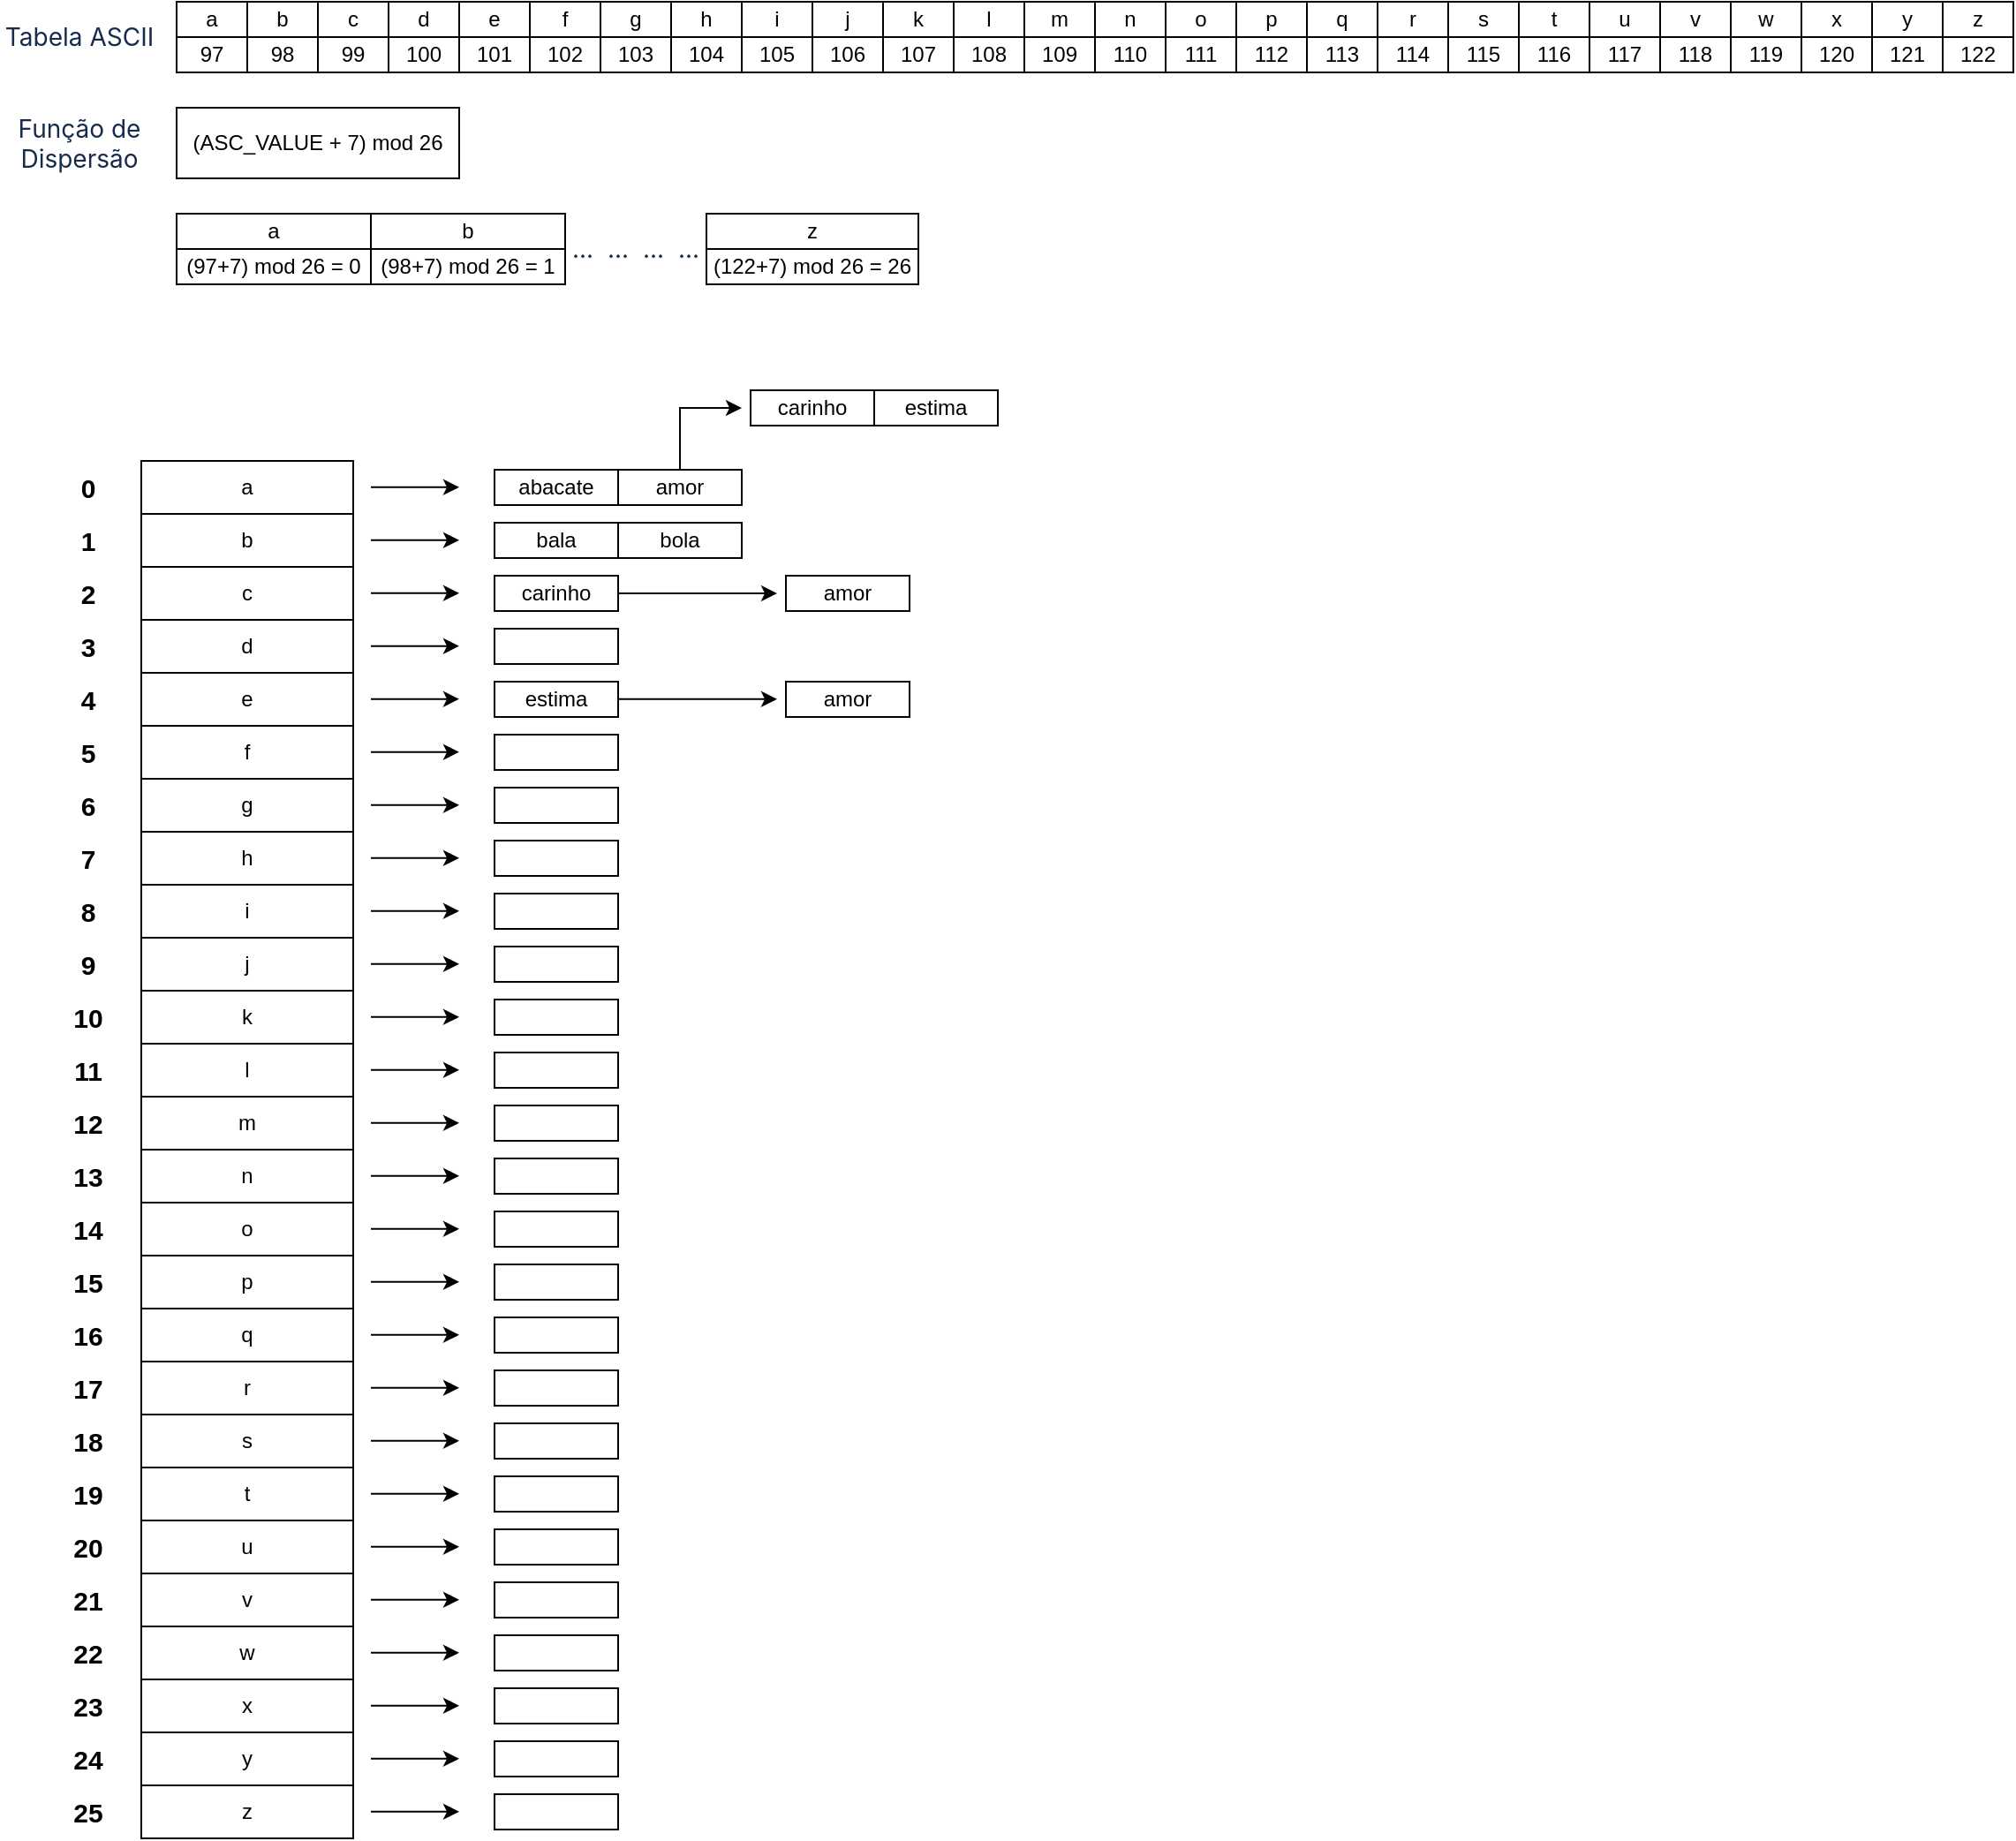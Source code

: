 <mxfile version="21.1.2" type="device">
  <diagram name="Página-1" id="m5lPAKgLY5H8WP8fl9Tt">
    <mxGraphModel dx="2158" dy="534" grid="1" gridSize="10" guides="1" tooltips="1" connect="1" arrows="1" fold="1" page="1" pageScale="1" pageWidth="1169" pageHeight="827" math="0" shadow="0">
      <root>
        <mxCell id="0" />
        <mxCell id="1" parent="0" />
        <mxCell id="gXaUUz2raYhDpuN3xTJB-1" value="a" style="rounded=0;whiteSpace=wrap;html=1;labelBackgroundColor=none;fillColor=none;" parent="1" vertex="1">
          <mxGeometry x="60" y="270" width="120" height="30" as="geometry" />
        </mxCell>
        <mxCell id="gXaUUz2raYhDpuN3xTJB-2" value="0" style="text;html=1;strokeColor=none;fillColor=none;align=center;verticalAlign=middle;whiteSpace=wrap;rounded=0;fontStyle=1;fontSize=15;" parent="1" vertex="1">
          <mxGeometry y="270" width="60" height="30" as="geometry" />
        </mxCell>
        <mxCell id="gXaUUz2raYhDpuN3xTJB-5" value="b" style="rounded=0;whiteSpace=wrap;html=1;labelBackgroundColor=none;fillColor=none;" parent="1" vertex="1">
          <mxGeometry x="60" y="300" width="120" height="30" as="geometry" />
        </mxCell>
        <mxCell id="gXaUUz2raYhDpuN3xTJB-6" value="c" style="rounded=0;whiteSpace=wrap;html=1;labelBackgroundColor=none;fillColor=none;" parent="1" vertex="1">
          <mxGeometry x="60" y="330" width="120" height="30" as="geometry" />
        </mxCell>
        <mxCell id="gXaUUz2raYhDpuN3xTJB-7" value="d" style="rounded=0;whiteSpace=wrap;html=1;labelBackgroundColor=none;fillColor=none;" parent="1" vertex="1">
          <mxGeometry x="60" y="360" width="120" height="30" as="geometry" />
        </mxCell>
        <mxCell id="gXaUUz2raYhDpuN3xTJB-8" value="e" style="rounded=0;whiteSpace=wrap;html=1;labelBackgroundColor=none;fillColor=none;" parent="1" vertex="1">
          <mxGeometry x="60" y="390" width="120" height="30" as="geometry" />
        </mxCell>
        <mxCell id="gXaUUz2raYhDpuN3xTJB-9" value="f" style="rounded=0;whiteSpace=wrap;html=1;labelBackgroundColor=none;fillColor=none;" parent="1" vertex="1">
          <mxGeometry x="60" y="420" width="120" height="30" as="geometry" />
        </mxCell>
        <mxCell id="gXaUUz2raYhDpuN3xTJB-10" value="g" style="rounded=0;whiteSpace=wrap;html=1;labelBackgroundColor=none;fillColor=none;" parent="1" vertex="1">
          <mxGeometry x="60" y="450" width="120" height="30" as="geometry" />
        </mxCell>
        <mxCell id="gXaUUz2raYhDpuN3xTJB-11" value="h" style="rounded=0;whiteSpace=wrap;html=1;labelBackgroundColor=none;fillColor=none;" parent="1" vertex="1">
          <mxGeometry x="60" y="480" width="120" height="30" as="geometry" />
        </mxCell>
        <mxCell id="gXaUUz2raYhDpuN3xTJB-12" value="i" style="rounded=0;whiteSpace=wrap;html=1;labelBackgroundColor=none;fillColor=none;" parent="1" vertex="1">
          <mxGeometry x="60" y="510" width="120" height="30" as="geometry" />
        </mxCell>
        <mxCell id="gXaUUz2raYhDpuN3xTJB-13" value="j" style="rounded=0;whiteSpace=wrap;html=1;labelBackgroundColor=none;fillColor=none;" parent="1" vertex="1">
          <mxGeometry x="60" y="540" width="120" height="30" as="geometry" />
        </mxCell>
        <mxCell id="gXaUUz2raYhDpuN3xTJB-14" value="k" style="rounded=0;whiteSpace=wrap;html=1;labelBackgroundColor=none;fillColor=none;" parent="1" vertex="1">
          <mxGeometry x="60" y="570" width="120" height="30" as="geometry" />
        </mxCell>
        <mxCell id="gXaUUz2raYhDpuN3xTJB-15" value="l" style="rounded=0;whiteSpace=wrap;html=1;labelBackgroundColor=none;fillColor=none;" parent="1" vertex="1">
          <mxGeometry x="60" y="600" width="120" height="30" as="geometry" />
        </mxCell>
        <mxCell id="gXaUUz2raYhDpuN3xTJB-16" value="1" style="text;html=1;strokeColor=none;fillColor=none;align=center;verticalAlign=middle;whiteSpace=wrap;rounded=0;fontStyle=1;fontSize=15;" parent="1" vertex="1">
          <mxGeometry y="300" width="60" height="30" as="geometry" />
        </mxCell>
        <mxCell id="gXaUUz2raYhDpuN3xTJB-17" value="2" style="text;html=1;strokeColor=none;fillColor=none;align=center;verticalAlign=middle;whiteSpace=wrap;rounded=0;fontStyle=1;fontSize=15;" parent="1" vertex="1">
          <mxGeometry y="330" width="60" height="30" as="geometry" />
        </mxCell>
        <mxCell id="gXaUUz2raYhDpuN3xTJB-18" value="3" style="text;html=1;strokeColor=none;fillColor=none;align=center;verticalAlign=middle;whiteSpace=wrap;rounded=0;fontStyle=1;fontSize=15;" parent="1" vertex="1">
          <mxGeometry y="360" width="60" height="30" as="geometry" />
        </mxCell>
        <mxCell id="gXaUUz2raYhDpuN3xTJB-20" value="4" style="text;html=1;strokeColor=none;fillColor=none;align=center;verticalAlign=middle;whiteSpace=wrap;rounded=0;fontStyle=1;fontSize=15;" parent="1" vertex="1">
          <mxGeometry y="390" width="60" height="30" as="geometry" />
        </mxCell>
        <mxCell id="gXaUUz2raYhDpuN3xTJB-21" value="5" style="text;html=1;strokeColor=none;fillColor=none;align=center;verticalAlign=middle;whiteSpace=wrap;rounded=0;fontStyle=1;fontSize=15;" parent="1" vertex="1">
          <mxGeometry y="420" width="60" height="30" as="geometry" />
        </mxCell>
        <mxCell id="gXaUUz2raYhDpuN3xTJB-22" value="6" style="text;html=1;strokeColor=none;fillColor=none;align=center;verticalAlign=middle;whiteSpace=wrap;rounded=0;fontStyle=1;fontSize=15;" parent="1" vertex="1">
          <mxGeometry y="450" width="60" height="30" as="geometry" />
        </mxCell>
        <mxCell id="gXaUUz2raYhDpuN3xTJB-23" value="7" style="text;html=1;strokeColor=none;fillColor=none;align=center;verticalAlign=middle;whiteSpace=wrap;rounded=0;fontStyle=1;fontSize=15;" parent="1" vertex="1">
          <mxGeometry y="480" width="60" height="30" as="geometry" />
        </mxCell>
        <mxCell id="gXaUUz2raYhDpuN3xTJB-24" value="8" style="text;html=1;strokeColor=none;fillColor=none;align=center;verticalAlign=middle;whiteSpace=wrap;rounded=0;fontStyle=1;fontSize=15;" parent="1" vertex="1">
          <mxGeometry y="510" width="60" height="30" as="geometry" />
        </mxCell>
        <mxCell id="gXaUUz2raYhDpuN3xTJB-25" value="9" style="text;html=1;strokeColor=none;fillColor=none;align=center;verticalAlign=middle;whiteSpace=wrap;rounded=0;fontStyle=1;fontSize=15;" parent="1" vertex="1">
          <mxGeometry y="540" width="60" height="30" as="geometry" />
        </mxCell>
        <mxCell id="gXaUUz2raYhDpuN3xTJB-26" value="10" style="text;html=1;strokeColor=none;fillColor=none;align=center;verticalAlign=middle;whiteSpace=wrap;rounded=0;fontStyle=1;fontSize=15;" parent="1" vertex="1">
          <mxGeometry y="570" width="60" height="30" as="geometry" />
        </mxCell>
        <mxCell id="gXaUUz2raYhDpuN3xTJB-27" value="11" style="text;html=1;strokeColor=none;fillColor=none;align=center;verticalAlign=middle;whiteSpace=wrap;rounded=0;fontStyle=1;fontSize=15;" parent="1" vertex="1">
          <mxGeometry y="600" width="60" height="30" as="geometry" />
        </mxCell>
        <mxCell id="gXaUUz2raYhDpuN3xTJB-28" value="m" style="rounded=0;whiteSpace=wrap;html=1;labelBackgroundColor=none;fillColor=none;" parent="1" vertex="1">
          <mxGeometry x="60" y="630" width="120" height="30" as="geometry" />
        </mxCell>
        <mxCell id="gXaUUz2raYhDpuN3xTJB-29" value="n" style="rounded=0;whiteSpace=wrap;html=1;labelBackgroundColor=none;fillColor=none;" parent="1" vertex="1">
          <mxGeometry x="60" y="660" width="120" height="30" as="geometry" />
        </mxCell>
        <mxCell id="gXaUUz2raYhDpuN3xTJB-30" value="o" style="rounded=0;whiteSpace=wrap;html=1;labelBackgroundColor=none;fillColor=none;" parent="1" vertex="1">
          <mxGeometry x="60" y="690" width="120" height="30" as="geometry" />
        </mxCell>
        <mxCell id="gXaUUz2raYhDpuN3xTJB-31" value="p" style="rounded=0;whiteSpace=wrap;html=1;labelBackgroundColor=none;fillColor=none;" parent="1" vertex="1">
          <mxGeometry x="60" y="720" width="120" height="30" as="geometry" />
        </mxCell>
        <mxCell id="gXaUUz2raYhDpuN3xTJB-32" value="q" style="rounded=0;whiteSpace=wrap;html=1;labelBackgroundColor=none;fillColor=none;" parent="1" vertex="1">
          <mxGeometry x="60" y="750" width="120" height="30" as="geometry" />
        </mxCell>
        <mxCell id="gXaUUz2raYhDpuN3xTJB-33" value="r" style="rounded=0;whiteSpace=wrap;html=1;labelBackgroundColor=none;fillColor=none;" parent="1" vertex="1">
          <mxGeometry x="60" y="780" width="120" height="30" as="geometry" />
        </mxCell>
        <mxCell id="gXaUUz2raYhDpuN3xTJB-34" value="s" style="rounded=0;whiteSpace=wrap;html=1;labelBackgroundColor=none;fillColor=none;" parent="1" vertex="1">
          <mxGeometry x="60" y="810" width="120" height="30" as="geometry" />
        </mxCell>
        <mxCell id="gXaUUz2raYhDpuN3xTJB-35" value="t" style="rounded=0;whiteSpace=wrap;html=1;labelBackgroundColor=none;fillColor=none;" parent="1" vertex="1">
          <mxGeometry x="60" y="840" width="120" height="30" as="geometry" />
        </mxCell>
        <mxCell id="gXaUUz2raYhDpuN3xTJB-36" value="u" style="rounded=0;whiteSpace=wrap;html=1;labelBackgroundColor=none;fillColor=none;" parent="1" vertex="1">
          <mxGeometry x="60" y="870" width="120" height="30" as="geometry" />
        </mxCell>
        <mxCell id="gXaUUz2raYhDpuN3xTJB-37" value="v" style="rounded=0;whiteSpace=wrap;html=1;labelBackgroundColor=none;fillColor=none;" parent="1" vertex="1">
          <mxGeometry x="60" y="900" width="120" height="30" as="geometry" />
        </mxCell>
        <mxCell id="gXaUUz2raYhDpuN3xTJB-38" value="w" style="rounded=0;whiteSpace=wrap;html=1;labelBackgroundColor=none;fillColor=none;" parent="1" vertex="1">
          <mxGeometry x="60" y="930" width="120" height="30" as="geometry" />
        </mxCell>
        <mxCell id="gXaUUz2raYhDpuN3xTJB-39" value="x" style="rounded=0;whiteSpace=wrap;html=1;labelBackgroundColor=none;fillColor=none;" parent="1" vertex="1">
          <mxGeometry x="60" y="960" width="120" height="30" as="geometry" />
        </mxCell>
        <mxCell id="gXaUUz2raYhDpuN3xTJB-40" value="12" style="text;html=1;strokeColor=none;fillColor=none;align=center;verticalAlign=middle;whiteSpace=wrap;rounded=0;fontStyle=1;fontSize=15;" parent="1" vertex="1">
          <mxGeometry y="630" width="60" height="30" as="geometry" />
        </mxCell>
        <mxCell id="gXaUUz2raYhDpuN3xTJB-41" value="13" style="text;html=1;strokeColor=none;fillColor=none;align=center;verticalAlign=middle;whiteSpace=wrap;rounded=0;fontStyle=1;fontSize=15;" parent="1" vertex="1">
          <mxGeometry y="660" width="60" height="30" as="geometry" />
        </mxCell>
        <mxCell id="gXaUUz2raYhDpuN3xTJB-42" value="14" style="text;html=1;strokeColor=none;fillColor=none;align=center;verticalAlign=middle;whiteSpace=wrap;rounded=0;fontStyle=1;fontSize=15;" parent="1" vertex="1">
          <mxGeometry y="690" width="60" height="30" as="geometry" />
        </mxCell>
        <mxCell id="gXaUUz2raYhDpuN3xTJB-43" value="15" style="text;html=1;strokeColor=none;fillColor=none;align=center;verticalAlign=middle;whiteSpace=wrap;rounded=0;fontStyle=1;fontSize=15;" parent="1" vertex="1">
          <mxGeometry y="720" width="60" height="30" as="geometry" />
        </mxCell>
        <mxCell id="gXaUUz2raYhDpuN3xTJB-44" value="16" style="text;html=1;strokeColor=none;fillColor=none;align=center;verticalAlign=middle;whiteSpace=wrap;rounded=0;fontStyle=1;fontSize=15;" parent="1" vertex="1">
          <mxGeometry y="750" width="60" height="30" as="geometry" />
        </mxCell>
        <mxCell id="gXaUUz2raYhDpuN3xTJB-45" value="17" style="text;html=1;strokeColor=none;fillColor=none;align=center;verticalAlign=middle;whiteSpace=wrap;rounded=0;fontStyle=1;fontSize=15;" parent="1" vertex="1">
          <mxGeometry y="780" width="60" height="30" as="geometry" />
        </mxCell>
        <mxCell id="gXaUUz2raYhDpuN3xTJB-46" value="18" style="text;html=1;strokeColor=none;fillColor=none;align=center;verticalAlign=middle;whiteSpace=wrap;rounded=0;fontStyle=1;fontSize=15;" parent="1" vertex="1">
          <mxGeometry y="810" width="60" height="30" as="geometry" />
        </mxCell>
        <mxCell id="gXaUUz2raYhDpuN3xTJB-47" value="19" style="text;html=1;strokeColor=none;fillColor=none;align=center;verticalAlign=middle;whiteSpace=wrap;rounded=0;fontStyle=1;fontSize=15;" parent="1" vertex="1">
          <mxGeometry y="840" width="60" height="30" as="geometry" />
        </mxCell>
        <mxCell id="gXaUUz2raYhDpuN3xTJB-48" value="20" style="text;html=1;strokeColor=none;fillColor=none;align=center;verticalAlign=middle;whiteSpace=wrap;rounded=0;fontStyle=1;fontSize=15;" parent="1" vertex="1">
          <mxGeometry y="870" width="60" height="30" as="geometry" />
        </mxCell>
        <mxCell id="gXaUUz2raYhDpuN3xTJB-49" value="21" style="text;html=1;strokeColor=none;fillColor=none;align=center;verticalAlign=middle;whiteSpace=wrap;rounded=0;fontStyle=1;fontSize=15;" parent="1" vertex="1">
          <mxGeometry y="900" width="60" height="30" as="geometry" />
        </mxCell>
        <mxCell id="gXaUUz2raYhDpuN3xTJB-50" value="22" style="text;html=1;strokeColor=none;fillColor=none;align=center;verticalAlign=middle;whiteSpace=wrap;rounded=0;fontStyle=1;fontSize=15;" parent="1" vertex="1">
          <mxGeometry y="930" width="60" height="30" as="geometry" />
        </mxCell>
        <mxCell id="gXaUUz2raYhDpuN3xTJB-51" value="23" style="text;html=1;strokeColor=none;fillColor=none;align=center;verticalAlign=middle;whiteSpace=wrap;rounded=0;fontStyle=1;fontSize=15;" parent="1" vertex="1">
          <mxGeometry y="960" width="60" height="30" as="geometry" />
        </mxCell>
        <mxCell id="gXaUUz2raYhDpuN3xTJB-52" value="y" style="rounded=0;whiteSpace=wrap;html=1;labelBackgroundColor=none;fillColor=none;" parent="1" vertex="1">
          <mxGeometry x="60" y="990" width="120" height="30" as="geometry" />
        </mxCell>
        <mxCell id="gXaUUz2raYhDpuN3xTJB-53" value="z" style="rounded=0;whiteSpace=wrap;html=1;labelBackgroundColor=none;fillColor=none;" parent="1" vertex="1">
          <mxGeometry x="60" y="1020" width="120" height="30" as="geometry" />
        </mxCell>
        <mxCell id="gXaUUz2raYhDpuN3xTJB-55" value="24" style="text;html=1;strokeColor=none;fillColor=none;align=center;verticalAlign=middle;whiteSpace=wrap;rounded=0;fontStyle=1;fontSize=15;" parent="1" vertex="1">
          <mxGeometry y="990" width="60" height="30" as="geometry" />
        </mxCell>
        <mxCell id="gXaUUz2raYhDpuN3xTJB-56" value="25" style="text;html=1;strokeColor=none;fillColor=none;align=center;verticalAlign=middle;whiteSpace=wrap;rounded=0;fontStyle=1;fontSize=15;" parent="1" vertex="1">
          <mxGeometry y="1020" width="60" height="30" as="geometry" />
        </mxCell>
        <mxCell id="gXaUUz2raYhDpuN3xTJB-59" value="a" style="rounded=0;whiteSpace=wrap;html=1;" parent="1" vertex="1">
          <mxGeometry x="80" y="10" width="40" height="20" as="geometry" />
        </mxCell>
        <mxCell id="gXaUUz2raYhDpuN3xTJB-60" value="97" style="rounded=0;whiteSpace=wrap;html=1;" parent="1" vertex="1">
          <mxGeometry x="80" y="30" width="40" height="20" as="geometry" />
        </mxCell>
        <mxCell id="gXaUUz2raYhDpuN3xTJB-63" value="b" style="rounded=0;whiteSpace=wrap;html=1;" parent="1" vertex="1">
          <mxGeometry x="120" y="10" width="40" height="20" as="geometry" />
        </mxCell>
        <mxCell id="gXaUUz2raYhDpuN3xTJB-64" value="98" style="rounded=0;whiteSpace=wrap;html=1;" parent="1" vertex="1">
          <mxGeometry x="120" y="30" width="40" height="20" as="geometry" />
        </mxCell>
        <mxCell id="gXaUUz2raYhDpuN3xTJB-65" value="c" style="rounded=0;whiteSpace=wrap;html=1;" parent="1" vertex="1">
          <mxGeometry x="160" y="10" width="40" height="20" as="geometry" />
        </mxCell>
        <mxCell id="gXaUUz2raYhDpuN3xTJB-66" value="99" style="rounded=0;whiteSpace=wrap;html=1;" parent="1" vertex="1">
          <mxGeometry x="160" y="30" width="40" height="20" as="geometry" />
        </mxCell>
        <mxCell id="gXaUUz2raYhDpuN3xTJB-67" value="d" style="rounded=0;whiteSpace=wrap;html=1;" parent="1" vertex="1">
          <mxGeometry x="200" y="10" width="40" height="20" as="geometry" />
        </mxCell>
        <mxCell id="gXaUUz2raYhDpuN3xTJB-68" value="100" style="rounded=0;whiteSpace=wrap;html=1;" parent="1" vertex="1">
          <mxGeometry x="200" y="30" width="40" height="20" as="geometry" />
        </mxCell>
        <mxCell id="gXaUUz2raYhDpuN3xTJB-69" value="e" style="rounded=0;whiteSpace=wrap;html=1;" parent="1" vertex="1">
          <mxGeometry x="240" y="10" width="40" height="20" as="geometry" />
        </mxCell>
        <mxCell id="gXaUUz2raYhDpuN3xTJB-70" value="101" style="rounded=0;whiteSpace=wrap;html=1;" parent="1" vertex="1">
          <mxGeometry x="240" y="30" width="40" height="20" as="geometry" />
        </mxCell>
        <mxCell id="gXaUUz2raYhDpuN3xTJB-71" value="f" style="rounded=0;whiteSpace=wrap;html=1;" parent="1" vertex="1">
          <mxGeometry x="280" y="10" width="40" height="20" as="geometry" />
        </mxCell>
        <mxCell id="gXaUUz2raYhDpuN3xTJB-72" value="102" style="rounded=0;whiteSpace=wrap;html=1;" parent="1" vertex="1">
          <mxGeometry x="280" y="30" width="40" height="20" as="geometry" />
        </mxCell>
        <mxCell id="gXaUUz2raYhDpuN3xTJB-73" value="g" style="rounded=0;whiteSpace=wrap;html=1;" parent="1" vertex="1">
          <mxGeometry x="320" y="10" width="40" height="20" as="geometry" />
        </mxCell>
        <mxCell id="gXaUUz2raYhDpuN3xTJB-74" value="103" style="rounded=0;whiteSpace=wrap;html=1;" parent="1" vertex="1">
          <mxGeometry x="320" y="30" width="40" height="20" as="geometry" />
        </mxCell>
        <mxCell id="gXaUUz2raYhDpuN3xTJB-75" value="h" style="rounded=0;whiteSpace=wrap;html=1;" parent="1" vertex="1">
          <mxGeometry x="360" y="10" width="40" height="20" as="geometry" />
        </mxCell>
        <mxCell id="gXaUUz2raYhDpuN3xTJB-76" value="104" style="rounded=0;whiteSpace=wrap;html=1;" parent="1" vertex="1">
          <mxGeometry x="360" y="30" width="40" height="20" as="geometry" />
        </mxCell>
        <mxCell id="gXaUUz2raYhDpuN3xTJB-77" value="i" style="rounded=0;whiteSpace=wrap;html=1;" parent="1" vertex="1">
          <mxGeometry x="400" y="10" width="40" height="20" as="geometry" />
        </mxCell>
        <mxCell id="gXaUUz2raYhDpuN3xTJB-78" value="105" style="rounded=0;whiteSpace=wrap;html=1;" parent="1" vertex="1">
          <mxGeometry x="400" y="30" width="40" height="20" as="geometry" />
        </mxCell>
        <mxCell id="gXaUUz2raYhDpuN3xTJB-79" value="j" style="rounded=0;whiteSpace=wrap;html=1;" parent="1" vertex="1">
          <mxGeometry x="440" y="10" width="40" height="20" as="geometry" />
        </mxCell>
        <mxCell id="gXaUUz2raYhDpuN3xTJB-80" value="106" style="rounded=0;whiteSpace=wrap;html=1;" parent="1" vertex="1">
          <mxGeometry x="440" y="30" width="40" height="20" as="geometry" />
        </mxCell>
        <mxCell id="gXaUUz2raYhDpuN3xTJB-81" value="k" style="rounded=0;whiteSpace=wrap;html=1;" parent="1" vertex="1">
          <mxGeometry x="480" y="10" width="40" height="20" as="geometry" />
        </mxCell>
        <mxCell id="gXaUUz2raYhDpuN3xTJB-82" value="107" style="rounded=0;whiteSpace=wrap;html=1;" parent="1" vertex="1">
          <mxGeometry x="480" y="30" width="40" height="20" as="geometry" />
        </mxCell>
        <mxCell id="gXaUUz2raYhDpuN3xTJB-83" value="l" style="rounded=0;whiteSpace=wrap;html=1;" parent="1" vertex="1">
          <mxGeometry x="520" y="10" width="40" height="20" as="geometry" />
        </mxCell>
        <mxCell id="gXaUUz2raYhDpuN3xTJB-84" value="108" style="rounded=0;whiteSpace=wrap;html=1;" parent="1" vertex="1">
          <mxGeometry x="520" y="30" width="40" height="20" as="geometry" />
        </mxCell>
        <mxCell id="gXaUUz2raYhDpuN3xTJB-85" value="m" style="rounded=0;whiteSpace=wrap;html=1;" parent="1" vertex="1">
          <mxGeometry x="560" y="10" width="40" height="20" as="geometry" />
        </mxCell>
        <mxCell id="gXaUUz2raYhDpuN3xTJB-86" value="109" style="rounded=0;whiteSpace=wrap;html=1;" parent="1" vertex="1">
          <mxGeometry x="560" y="30" width="40" height="20" as="geometry" />
        </mxCell>
        <mxCell id="gXaUUz2raYhDpuN3xTJB-87" value="n" style="rounded=0;whiteSpace=wrap;html=1;" parent="1" vertex="1">
          <mxGeometry x="600" y="10" width="40" height="20" as="geometry" />
        </mxCell>
        <mxCell id="gXaUUz2raYhDpuN3xTJB-88" value="110" style="rounded=0;whiteSpace=wrap;html=1;" parent="1" vertex="1">
          <mxGeometry x="600" y="30" width="40" height="20" as="geometry" />
        </mxCell>
        <mxCell id="gXaUUz2raYhDpuN3xTJB-89" value="o" style="rounded=0;whiteSpace=wrap;html=1;" parent="1" vertex="1">
          <mxGeometry x="640" y="10" width="40" height="20" as="geometry" />
        </mxCell>
        <mxCell id="gXaUUz2raYhDpuN3xTJB-90" value="111" style="rounded=0;whiteSpace=wrap;html=1;" parent="1" vertex="1">
          <mxGeometry x="640" y="30" width="40" height="20" as="geometry" />
        </mxCell>
        <mxCell id="gXaUUz2raYhDpuN3xTJB-91" value="p" style="rounded=0;whiteSpace=wrap;html=1;" parent="1" vertex="1">
          <mxGeometry x="680" y="10" width="40" height="20" as="geometry" />
        </mxCell>
        <mxCell id="gXaUUz2raYhDpuN3xTJB-92" value="112" style="rounded=0;whiteSpace=wrap;html=1;" parent="1" vertex="1">
          <mxGeometry x="680" y="30" width="40" height="20" as="geometry" />
        </mxCell>
        <mxCell id="gXaUUz2raYhDpuN3xTJB-93" value="q" style="rounded=0;whiteSpace=wrap;html=1;" parent="1" vertex="1">
          <mxGeometry x="720" y="10" width="40" height="20" as="geometry" />
        </mxCell>
        <mxCell id="gXaUUz2raYhDpuN3xTJB-94" value="113" style="rounded=0;whiteSpace=wrap;html=1;" parent="1" vertex="1">
          <mxGeometry x="720" y="30" width="40" height="20" as="geometry" />
        </mxCell>
        <mxCell id="gXaUUz2raYhDpuN3xTJB-95" value="r" style="rounded=0;whiteSpace=wrap;html=1;" parent="1" vertex="1">
          <mxGeometry x="760" y="10" width="40" height="20" as="geometry" />
        </mxCell>
        <mxCell id="gXaUUz2raYhDpuN3xTJB-96" value="114" style="rounded=0;whiteSpace=wrap;html=1;" parent="1" vertex="1">
          <mxGeometry x="760" y="30" width="40" height="20" as="geometry" />
        </mxCell>
        <mxCell id="gXaUUz2raYhDpuN3xTJB-97" value="s" style="rounded=0;whiteSpace=wrap;html=1;" parent="1" vertex="1">
          <mxGeometry x="800" y="10" width="40" height="20" as="geometry" />
        </mxCell>
        <mxCell id="gXaUUz2raYhDpuN3xTJB-98" value="115" style="rounded=0;whiteSpace=wrap;html=1;" parent="1" vertex="1">
          <mxGeometry x="800" y="30" width="40" height="20" as="geometry" />
        </mxCell>
        <mxCell id="gXaUUz2raYhDpuN3xTJB-99" value="t" style="rounded=0;whiteSpace=wrap;html=1;" parent="1" vertex="1">
          <mxGeometry x="840" y="10" width="40" height="20" as="geometry" />
        </mxCell>
        <mxCell id="gXaUUz2raYhDpuN3xTJB-100" value="116" style="rounded=0;whiteSpace=wrap;html=1;" parent="1" vertex="1">
          <mxGeometry x="840" y="30" width="40" height="20" as="geometry" />
        </mxCell>
        <mxCell id="gXaUUz2raYhDpuN3xTJB-101" value="u" style="rounded=0;whiteSpace=wrap;html=1;" parent="1" vertex="1">
          <mxGeometry x="880" y="10" width="40" height="20" as="geometry" />
        </mxCell>
        <mxCell id="gXaUUz2raYhDpuN3xTJB-102" value="117" style="rounded=0;whiteSpace=wrap;html=1;" parent="1" vertex="1">
          <mxGeometry x="880" y="30" width="40" height="20" as="geometry" />
        </mxCell>
        <mxCell id="gXaUUz2raYhDpuN3xTJB-103" value="v" style="rounded=0;whiteSpace=wrap;html=1;" parent="1" vertex="1">
          <mxGeometry x="920" y="10" width="40" height="20" as="geometry" />
        </mxCell>
        <mxCell id="gXaUUz2raYhDpuN3xTJB-104" value="118" style="rounded=0;whiteSpace=wrap;html=1;" parent="1" vertex="1">
          <mxGeometry x="920" y="30" width="40" height="20" as="geometry" />
        </mxCell>
        <mxCell id="gXaUUz2raYhDpuN3xTJB-105" value="w" style="rounded=0;whiteSpace=wrap;html=1;" parent="1" vertex="1">
          <mxGeometry x="960" y="10" width="40" height="20" as="geometry" />
        </mxCell>
        <mxCell id="gXaUUz2raYhDpuN3xTJB-106" value="119" style="rounded=0;whiteSpace=wrap;html=1;" parent="1" vertex="1">
          <mxGeometry x="960" y="30" width="40" height="20" as="geometry" />
        </mxCell>
        <mxCell id="gXaUUz2raYhDpuN3xTJB-107" value="x" style="rounded=0;whiteSpace=wrap;html=1;" parent="1" vertex="1">
          <mxGeometry x="1000" y="10" width="40" height="20" as="geometry" />
        </mxCell>
        <mxCell id="gXaUUz2raYhDpuN3xTJB-108" value="120" style="rounded=0;whiteSpace=wrap;html=1;" parent="1" vertex="1">
          <mxGeometry x="1000" y="30" width="40" height="20" as="geometry" />
        </mxCell>
        <mxCell id="gXaUUz2raYhDpuN3xTJB-109" value="y" style="rounded=0;whiteSpace=wrap;html=1;" parent="1" vertex="1">
          <mxGeometry x="1040" y="10" width="40" height="20" as="geometry" />
        </mxCell>
        <mxCell id="gXaUUz2raYhDpuN3xTJB-110" value="121" style="rounded=0;whiteSpace=wrap;html=1;" parent="1" vertex="1">
          <mxGeometry x="1040" y="30" width="40" height="20" as="geometry" />
        </mxCell>
        <mxCell id="gXaUUz2raYhDpuN3xTJB-111" value="z" style="rounded=0;whiteSpace=wrap;html=1;" parent="1" vertex="1">
          <mxGeometry x="1080" y="10" width="40" height="20" as="geometry" />
        </mxCell>
        <mxCell id="gXaUUz2raYhDpuN3xTJB-112" value="122" style="rounded=0;whiteSpace=wrap;html=1;" parent="1" vertex="1">
          <mxGeometry x="1080" y="30" width="40" height="20" as="geometry" />
        </mxCell>
        <mxCell id="gXaUUz2raYhDpuN3xTJB-114" value="(ASC_VALUE + 7) mod 26" style="rounded=0;whiteSpace=wrap;html=1;" parent="1" vertex="1">
          <mxGeometry x="80" y="70" width="160" height="40" as="geometry" />
        </mxCell>
        <mxCell id="gXaUUz2raYhDpuN3xTJB-118" value="&lt;span style=&quot;color: rgb(23, 43, 77); font-family: -apple-system, BlinkMacSystemFont, &amp;quot;Segoe UI&amp;quot;, Roboto, &amp;quot;Noto Sans&amp;quot;, Ubuntu, &amp;quot;Droid Sans&amp;quot;, &amp;quot;Helvetica Neue&amp;quot;, sans-serif; font-size: 14px; font-style: normal; font-variant-ligatures: normal; font-variant-caps: normal; font-weight: 400; letter-spacing: normal; orphans: 2; text-indent: 0px; text-transform: none; widows: 2; word-spacing: 0px; -webkit-text-stroke-width: 0px; background-color: rgb(255, 255, 255); text-decoration-thickness: initial; text-decoration-style: initial; text-decoration-color: initial; float: none; display: inline !important;&quot;&gt;Tabela ASCII&lt;/span&gt;" style="text;whiteSpace=wrap;html=1;align=center;verticalAlign=middle;" parent="1" vertex="1">
          <mxGeometry x="-20" y="10" width="90" height="40" as="geometry" />
        </mxCell>
        <mxCell id="gXaUUz2raYhDpuN3xTJB-119" value="&lt;span style=&quot;color: rgb(23, 43, 77); font-family: -apple-system, BlinkMacSystemFont, &amp;quot;Segoe UI&amp;quot;, Roboto, &amp;quot;Noto Sans&amp;quot;, Ubuntu, &amp;quot;Droid Sans&amp;quot;, &amp;quot;Helvetica Neue&amp;quot;, sans-serif; font-size: 14px; font-style: normal; font-variant-ligatures: normal; font-variant-caps: normal; font-weight: 400; letter-spacing: normal; orphans: 2; text-indent: 0px; text-transform: none; widows: 2; word-spacing: 0px; -webkit-text-stroke-width: 0px; background-color: rgb(255, 255, 255); text-decoration-thickness: initial; text-decoration-style: initial; text-decoration-color: initial; float: none; display: inline !important;&quot;&gt;Função de Dispersão&lt;/span&gt;" style="text;whiteSpace=wrap;html=1;align=center;verticalAlign=middle;" parent="1" vertex="1">
          <mxGeometry x="-20" y="70" width="90" height="40" as="geometry" />
        </mxCell>
        <mxCell id="gXaUUz2raYhDpuN3xTJB-120" value="a" style="rounded=0;whiteSpace=wrap;html=1;" parent="1" vertex="1">
          <mxGeometry x="80" y="130" width="110" height="20" as="geometry" />
        </mxCell>
        <mxCell id="gXaUUz2raYhDpuN3xTJB-121" value="(97+7) mod 26 = 0" style="rounded=0;whiteSpace=wrap;html=1;" parent="1" vertex="1">
          <mxGeometry x="80" y="150" width="110" height="20" as="geometry" />
        </mxCell>
        <mxCell id="gXaUUz2raYhDpuN3xTJB-122" value="b" style="rounded=0;whiteSpace=wrap;html=1;" parent="1" vertex="1">
          <mxGeometry x="190" y="130" width="110" height="20" as="geometry" />
        </mxCell>
        <mxCell id="gXaUUz2raYhDpuN3xTJB-123" value="(98+7) mod 26 = 1" style="rounded=0;whiteSpace=wrap;html=1;" parent="1" vertex="1">
          <mxGeometry x="190" y="150" width="110" height="20" as="geometry" />
        </mxCell>
        <mxCell id="gXaUUz2raYhDpuN3xTJB-124" value="&lt;span style=&quot;color: rgb(23, 43, 77); font-family: -apple-system, BlinkMacSystemFont, &amp;quot;Segoe UI&amp;quot;, Roboto, &amp;quot;Noto Sans&amp;quot;, Ubuntu, &amp;quot;Droid Sans&amp;quot;, &amp;quot;Helvetica Neue&amp;quot;, sans-serif; font-size: 14px; font-style: normal; font-variant-ligatures: normal; font-variant-caps: normal; font-weight: 400; letter-spacing: normal; orphans: 2; text-indent: 0px; text-transform: none; widows: 2; word-spacing: 0px; -webkit-text-stroke-width: 0px; background-color: rgb(255, 255, 255); text-decoration-thickness: initial; text-decoration-style: initial; text-decoration-color: initial; float: none; display: inline !important;&quot;&gt;...&lt;/span&gt;" style="text;whiteSpace=wrap;html=1;align=center;verticalAlign=middle;" parent="1" vertex="1">
          <mxGeometry x="300" y="130" width="20" height="40" as="geometry" />
        </mxCell>
        <mxCell id="gXaUUz2raYhDpuN3xTJB-125" value="&lt;span style=&quot;color: rgb(23, 43, 77); font-family: -apple-system, BlinkMacSystemFont, &amp;quot;Segoe UI&amp;quot;, Roboto, &amp;quot;Noto Sans&amp;quot;, Ubuntu, &amp;quot;Droid Sans&amp;quot;, &amp;quot;Helvetica Neue&amp;quot;, sans-serif; font-size: 14px; font-style: normal; font-variant-ligatures: normal; font-variant-caps: normal; font-weight: 400; letter-spacing: normal; orphans: 2; text-indent: 0px; text-transform: none; widows: 2; word-spacing: 0px; -webkit-text-stroke-width: 0px; background-color: rgb(255, 255, 255); text-decoration-thickness: initial; text-decoration-style: initial; text-decoration-color: initial; float: none; display: inline !important;&quot;&gt;...&lt;/span&gt;" style="text;whiteSpace=wrap;html=1;align=center;verticalAlign=middle;" parent="1" vertex="1">
          <mxGeometry x="320" y="130" width="20" height="40" as="geometry" />
        </mxCell>
        <mxCell id="gXaUUz2raYhDpuN3xTJB-126" value="&lt;span style=&quot;color: rgb(23, 43, 77); font-family: -apple-system, BlinkMacSystemFont, &amp;quot;Segoe UI&amp;quot;, Roboto, &amp;quot;Noto Sans&amp;quot;, Ubuntu, &amp;quot;Droid Sans&amp;quot;, &amp;quot;Helvetica Neue&amp;quot;, sans-serif; font-size: 14px; font-style: normal; font-variant-ligatures: normal; font-variant-caps: normal; font-weight: 400; letter-spacing: normal; orphans: 2; text-indent: 0px; text-transform: none; widows: 2; word-spacing: 0px; -webkit-text-stroke-width: 0px; background-color: rgb(255, 255, 255); text-decoration-thickness: initial; text-decoration-style: initial; text-decoration-color: initial; float: none; display: inline !important;&quot;&gt;...&lt;/span&gt;" style="text;whiteSpace=wrap;html=1;align=center;verticalAlign=middle;" parent="1" vertex="1">
          <mxGeometry x="340" y="130" width="20" height="40" as="geometry" />
        </mxCell>
        <mxCell id="gXaUUz2raYhDpuN3xTJB-127" value="z" style="rounded=0;whiteSpace=wrap;html=1;" parent="1" vertex="1">
          <mxGeometry x="380" y="130" width="120" height="20" as="geometry" />
        </mxCell>
        <mxCell id="gXaUUz2raYhDpuN3xTJB-128" value="(122+7) mod 26 = 26" style="rounded=0;whiteSpace=wrap;html=1;" parent="1" vertex="1">
          <mxGeometry x="380" y="150" width="120" height="20" as="geometry" />
        </mxCell>
        <mxCell id="gXaUUz2raYhDpuN3xTJB-129" value="&lt;span style=&quot;color: rgb(23, 43, 77); font-family: -apple-system, BlinkMacSystemFont, &amp;quot;Segoe UI&amp;quot;, Roboto, &amp;quot;Noto Sans&amp;quot;, Ubuntu, &amp;quot;Droid Sans&amp;quot;, &amp;quot;Helvetica Neue&amp;quot;, sans-serif; font-size: 14px; font-style: normal; font-variant-ligatures: normal; font-variant-caps: normal; font-weight: 400; letter-spacing: normal; orphans: 2; text-indent: 0px; text-transform: none; widows: 2; word-spacing: 0px; -webkit-text-stroke-width: 0px; background-color: rgb(255, 255, 255); text-decoration-thickness: initial; text-decoration-style: initial; text-decoration-color: initial; float: none; display: inline !important;&quot;&gt;...&lt;/span&gt;" style="text;whiteSpace=wrap;html=1;align=center;verticalAlign=middle;" parent="1" vertex="1">
          <mxGeometry x="360" y="130" width="20" height="40" as="geometry" />
        </mxCell>
        <mxCell id="gXaUUz2raYhDpuN3xTJB-130" value="" style="endArrow=classic;html=1;rounded=0;" parent="1" edge="1">
          <mxGeometry width="50" height="50" relative="1" as="geometry">
            <mxPoint x="190" y="284.88" as="sourcePoint" />
            <mxPoint x="240" y="284.88" as="targetPoint" />
          </mxGeometry>
        </mxCell>
        <mxCell id="gXaUUz2raYhDpuN3xTJB-131" value="" style="endArrow=classic;html=1;rounded=0;" parent="1" edge="1">
          <mxGeometry width="50" height="50" relative="1" as="geometry">
            <mxPoint x="190" y="314.88" as="sourcePoint" />
            <mxPoint x="240" y="314.88" as="targetPoint" />
          </mxGeometry>
        </mxCell>
        <mxCell id="gXaUUz2raYhDpuN3xTJB-132" value="" style="endArrow=classic;html=1;rounded=0;" parent="1" edge="1">
          <mxGeometry width="50" height="50" relative="1" as="geometry">
            <mxPoint x="190" y="344.88" as="sourcePoint" />
            <mxPoint x="240" y="344.88" as="targetPoint" />
          </mxGeometry>
        </mxCell>
        <mxCell id="gXaUUz2raYhDpuN3xTJB-133" value="" style="endArrow=classic;html=1;rounded=0;" parent="1" edge="1">
          <mxGeometry width="50" height="50" relative="1" as="geometry">
            <mxPoint x="190" y="374.85" as="sourcePoint" />
            <mxPoint x="240" y="374.85" as="targetPoint" />
          </mxGeometry>
        </mxCell>
        <mxCell id="gXaUUz2raYhDpuN3xTJB-134" value="" style="endArrow=classic;html=1;rounded=0;" parent="1" edge="1">
          <mxGeometry width="50" height="50" relative="1" as="geometry">
            <mxPoint x="190" y="404.85" as="sourcePoint" />
            <mxPoint x="240" y="404.85" as="targetPoint" />
          </mxGeometry>
        </mxCell>
        <mxCell id="gXaUUz2raYhDpuN3xTJB-135" value="" style="endArrow=classic;html=1;rounded=0;" parent="1" edge="1">
          <mxGeometry width="50" height="50" relative="1" as="geometry">
            <mxPoint x="190" y="434.85" as="sourcePoint" />
            <mxPoint x="240" y="434.85" as="targetPoint" />
          </mxGeometry>
        </mxCell>
        <mxCell id="gXaUUz2raYhDpuN3xTJB-136" value="" style="endArrow=classic;html=1;rounded=0;" parent="1" edge="1">
          <mxGeometry width="50" height="50" relative="1" as="geometry">
            <mxPoint x="190" y="464.92" as="sourcePoint" />
            <mxPoint x="240" y="464.92" as="targetPoint" />
          </mxGeometry>
        </mxCell>
        <mxCell id="gXaUUz2raYhDpuN3xTJB-137" value="" style="endArrow=classic;html=1;rounded=0;" parent="1" edge="1">
          <mxGeometry width="50" height="50" relative="1" as="geometry">
            <mxPoint x="190" y="494.92" as="sourcePoint" />
            <mxPoint x="240" y="494.92" as="targetPoint" />
          </mxGeometry>
        </mxCell>
        <mxCell id="gXaUUz2raYhDpuN3xTJB-138" value="" style="endArrow=classic;html=1;rounded=0;" parent="1" edge="1">
          <mxGeometry width="50" height="50" relative="1" as="geometry">
            <mxPoint x="190" y="524.93" as="sourcePoint" />
            <mxPoint x="240" y="524.93" as="targetPoint" />
          </mxGeometry>
        </mxCell>
        <mxCell id="gXaUUz2raYhDpuN3xTJB-139" value="" style="endArrow=classic;html=1;rounded=0;" parent="1" edge="1">
          <mxGeometry width="50" height="50" relative="1" as="geometry">
            <mxPoint x="190" y="554.93" as="sourcePoint" />
            <mxPoint x="240" y="554.93" as="targetPoint" />
          </mxGeometry>
        </mxCell>
        <mxCell id="gXaUUz2raYhDpuN3xTJB-140" value="" style="endArrow=classic;html=1;rounded=0;" parent="1" edge="1">
          <mxGeometry width="50" height="50" relative="1" as="geometry">
            <mxPoint x="190" y="584.93" as="sourcePoint" />
            <mxPoint x="240" y="584.93" as="targetPoint" />
          </mxGeometry>
        </mxCell>
        <mxCell id="gXaUUz2raYhDpuN3xTJB-141" value="" style="endArrow=classic;html=1;rounded=0;" parent="1" edge="1">
          <mxGeometry width="50" height="50" relative="1" as="geometry">
            <mxPoint x="190" y="614.93" as="sourcePoint" />
            <mxPoint x="240" y="614.93" as="targetPoint" />
          </mxGeometry>
        </mxCell>
        <mxCell id="gXaUUz2raYhDpuN3xTJB-142" value="" style="endArrow=classic;html=1;rounded=0;" parent="1" edge="1">
          <mxGeometry width="50" height="50" relative="1" as="geometry">
            <mxPoint x="190" y="644.93" as="sourcePoint" />
            <mxPoint x="240" y="644.93" as="targetPoint" />
          </mxGeometry>
        </mxCell>
        <mxCell id="gXaUUz2raYhDpuN3xTJB-143" value="" style="endArrow=classic;html=1;rounded=0;" parent="1" edge="1">
          <mxGeometry width="50" height="50" relative="1" as="geometry">
            <mxPoint x="190" y="674.93" as="sourcePoint" />
            <mxPoint x="240" y="674.93" as="targetPoint" />
          </mxGeometry>
        </mxCell>
        <mxCell id="gXaUUz2raYhDpuN3xTJB-144" value="" style="endArrow=classic;html=1;rounded=0;" parent="1" edge="1">
          <mxGeometry width="50" height="50" relative="1" as="geometry">
            <mxPoint x="190" y="704.93" as="sourcePoint" />
            <mxPoint x="240" y="704.93" as="targetPoint" />
          </mxGeometry>
        </mxCell>
        <mxCell id="gXaUUz2raYhDpuN3xTJB-145" value="" style="endArrow=classic;html=1;rounded=0;" parent="1" edge="1">
          <mxGeometry width="50" height="50" relative="1" as="geometry">
            <mxPoint x="190" y="734.93" as="sourcePoint" />
            <mxPoint x="240" y="734.93" as="targetPoint" />
          </mxGeometry>
        </mxCell>
        <mxCell id="gXaUUz2raYhDpuN3xTJB-146" value="" style="endArrow=classic;html=1;rounded=0;" parent="1" edge="1">
          <mxGeometry width="50" height="50" relative="1" as="geometry">
            <mxPoint x="190" y="764.93" as="sourcePoint" />
            <mxPoint x="240" y="764.93" as="targetPoint" />
          </mxGeometry>
        </mxCell>
        <mxCell id="gXaUUz2raYhDpuN3xTJB-147" value="" style="endArrow=classic;html=1;rounded=0;" parent="1" edge="1">
          <mxGeometry width="50" height="50" relative="1" as="geometry">
            <mxPoint x="190" y="794.93" as="sourcePoint" />
            <mxPoint x="240" y="794.93" as="targetPoint" />
          </mxGeometry>
        </mxCell>
        <mxCell id="gXaUUz2raYhDpuN3xTJB-148" value="" style="endArrow=classic;html=1;rounded=0;" parent="1" edge="1">
          <mxGeometry width="50" height="50" relative="1" as="geometry">
            <mxPoint x="190" y="824.93" as="sourcePoint" />
            <mxPoint x="240" y="824.93" as="targetPoint" />
          </mxGeometry>
        </mxCell>
        <mxCell id="gXaUUz2raYhDpuN3xTJB-149" value="" style="endArrow=classic;html=1;rounded=0;" parent="1" edge="1">
          <mxGeometry width="50" height="50" relative="1" as="geometry">
            <mxPoint x="190" y="854.93" as="sourcePoint" />
            <mxPoint x="240" y="854.93" as="targetPoint" />
          </mxGeometry>
        </mxCell>
        <mxCell id="gXaUUz2raYhDpuN3xTJB-150" value="" style="endArrow=classic;html=1;rounded=0;" parent="1" edge="1">
          <mxGeometry width="50" height="50" relative="1" as="geometry">
            <mxPoint x="190" y="884.93" as="sourcePoint" />
            <mxPoint x="240" y="884.93" as="targetPoint" />
          </mxGeometry>
        </mxCell>
        <mxCell id="gXaUUz2raYhDpuN3xTJB-151" value="" style="endArrow=classic;html=1;rounded=0;" parent="1" edge="1">
          <mxGeometry width="50" height="50" relative="1" as="geometry">
            <mxPoint x="190" y="914.93" as="sourcePoint" />
            <mxPoint x="240" y="914.93" as="targetPoint" />
          </mxGeometry>
        </mxCell>
        <mxCell id="gXaUUz2raYhDpuN3xTJB-152" value="" style="endArrow=classic;html=1;rounded=0;" parent="1" edge="1">
          <mxGeometry width="50" height="50" relative="1" as="geometry">
            <mxPoint x="190" y="944.93" as="sourcePoint" />
            <mxPoint x="240" y="944.93" as="targetPoint" />
          </mxGeometry>
        </mxCell>
        <mxCell id="gXaUUz2raYhDpuN3xTJB-153" value="" style="endArrow=classic;html=1;rounded=0;" parent="1" edge="1">
          <mxGeometry width="50" height="50" relative="1" as="geometry">
            <mxPoint x="190" y="974.93" as="sourcePoint" />
            <mxPoint x="240" y="974.93" as="targetPoint" />
          </mxGeometry>
        </mxCell>
        <mxCell id="gXaUUz2raYhDpuN3xTJB-154" value="" style="endArrow=classic;html=1;rounded=0;" parent="1" edge="1">
          <mxGeometry width="50" height="50" relative="1" as="geometry">
            <mxPoint x="190" y="1004.93" as="sourcePoint" />
            <mxPoint x="240" y="1004.93" as="targetPoint" />
          </mxGeometry>
        </mxCell>
        <mxCell id="gXaUUz2raYhDpuN3xTJB-155" value="" style="endArrow=classic;html=1;rounded=0;" parent="1" edge="1">
          <mxGeometry width="50" height="50" relative="1" as="geometry">
            <mxPoint x="190" y="1034.93" as="sourcePoint" />
            <mxPoint x="240" y="1034.93" as="targetPoint" />
          </mxGeometry>
        </mxCell>
        <mxCell id="gXaUUz2raYhDpuN3xTJB-156" value="abacate" style="rounded=0;whiteSpace=wrap;html=1;labelBackgroundColor=none;fillColor=none;" parent="1" vertex="1">
          <mxGeometry x="260" y="275" width="70" height="20" as="geometry" />
        </mxCell>
        <mxCell id="gXaUUz2raYhDpuN3xTJB-157" value="amor" style="rounded=0;whiteSpace=wrap;html=1;labelBackgroundColor=none;fillColor=none;" parent="1" vertex="1">
          <mxGeometry x="330" y="275" width="70" height="20" as="geometry" />
        </mxCell>
        <mxCell id="gXaUUz2raYhDpuN3xTJB-159" value="bala" style="rounded=0;whiteSpace=wrap;html=1;labelBackgroundColor=none;fillColor=none;" parent="1" vertex="1">
          <mxGeometry x="260" y="305" width="70" height="20" as="geometry" />
        </mxCell>
        <mxCell id="gXaUUz2raYhDpuN3xTJB-160" value="bola" style="rounded=0;whiteSpace=wrap;html=1;labelBackgroundColor=none;fillColor=none;" parent="1" vertex="1">
          <mxGeometry x="330" y="305" width="70" height="20" as="geometry" />
        </mxCell>
        <mxCell id="gXaUUz2raYhDpuN3xTJB-161" value="carinho" style="rounded=0;whiteSpace=wrap;html=1;labelBackgroundColor=none;fillColor=none;" parent="1" vertex="1">
          <mxGeometry x="260" y="335" width="70" height="20" as="geometry" />
        </mxCell>
        <mxCell id="gXaUUz2raYhDpuN3xTJB-162" value="" style="rounded=0;whiteSpace=wrap;html=1;labelBackgroundColor=none;fillColor=none;" parent="1" vertex="1">
          <mxGeometry x="260" y="365" width="70" height="20" as="geometry" />
        </mxCell>
        <mxCell id="gXaUUz2raYhDpuN3xTJB-163" value="estima" style="rounded=0;whiteSpace=wrap;html=1;labelBackgroundColor=none;fillColor=none;" parent="1" vertex="1">
          <mxGeometry x="260" y="395" width="70" height="20" as="geometry" />
        </mxCell>
        <mxCell id="gXaUUz2raYhDpuN3xTJB-164" value="" style="rounded=0;whiteSpace=wrap;html=1;labelBackgroundColor=none;fillColor=none;" parent="1" vertex="1">
          <mxGeometry x="260" y="425" width="70" height="20" as="geometry" />
        </mxCell>
        <mxCell id="gXaUUz2raYhDpuN3xTJB-165" value="" style="rounded=0;whiteSpace=wrap;html=1;labelBackgroundColor=none;fillColor=none;" parent="1" vertex="1">
          <mxGeometry x="260" y="455" width="70" height="20" as="geometry" />
        </mxCell>
        <mxCell id="gXaUUz2raYhDpuN3xTJB-166" value="" style="rounded=0;whiteSpace=wrap;html=1;labelBackgroundColor=none;fillColor=none;" parent="1" vertex="1">
          <mxGeometry x="260" y="485" width="70" height="20" as="geometry" />
        </mxCell>
        <mxCell id="gXaUUz2raYhDpuN3xTJB-167" value="" style="rounded=0;whiteSpace=wrap;html=1;labelBackgroundColor=none;fillColor=none;" parent="1" vertex="1">
          <mxGeometry x="260" y="515" width="70" height="20" as="geometry" />
        </mxCell>
        <mxCell id="gXaUUz2raYhDpuN3xTJB-168" value="" style="rounded=0;whiteSpace=wrap;html=1;labelBackgroundColor=none;fillColor=none;" parent="1" vertex="1">
          <mxGeometry x="260" y="545" width="70" height="20" as="geometry" />
        </mxCell>
        <mxCell id="gXaUUz2raYhDpuN3xTJB-169" value="" style="rounded=0;whiteSpace=wrap;html=1;labelBackgroundColor=none;fillColor=none;" parent="1" vertex="1">
          <mxGeometry x="260" y="575" width="70" height="20" as="geometry" />
        </mxCell>
        <mxCell id="gXaUUz2raYhDpuN3xTJB-170" value="" style="rounded=0;whiteSpace=wrap;html=1;labelBackgroundColor=none;fillColor=none;" parent="1" vertex="1">
          <mxGeometry x="260" y="605" width="70" height="20" as="geometry" />
        </mxCell>
        <mxCell id="gXaUUz2raYhDpuN3xTJB-171" value="" style="rounded=0;whiteSpace=wrap;html=1;labelBackgroundColor=none;fillColor=none;" parent="1" vertex="1">
          <mxGeometry x="260" y="635" width="70" height="20" as="geometry" />
        </mxCell>
        <mxCell id="gXaUUz2raYhDpuN3xTJB-172" value="" style="rounded=0;whiteSpace=wrap;html=1;labelBackgroundColor=none;fillColor=none;" parent="1" vertex="1">
          <mxGeometry x="260" y="665" width="70" height="20" as="geometry" />
        </mxCell>
        <mxCell id="gXaUUz2raYhDpuN3xTJB-173" value="" style="rounded=0;whiteSpace=wrap;html=1;labelBackgroundColor=none;fillColor=none;" parent="1" vertex="1">
          <mxGeometry x="260" y="695" width="70" height="20" as="geometry" />
        </mxCell>
        <mxCell id="gXaUUz2raYhDpuN3xTJB-174" value="" style="rounded=0;whiteSpace=wrap;html=1;labelBackgroundColor=none;fillColor=none;" parent="1" vertex="1">
          <mxGeometry x="260" y="725" width="70" height="20" as="geometry" />
        </mxCell>
        <mxCell id="gXaUUz2raYhDpuN3xTJB-175" value="" style="rounded=0;whiteSpace=wrap;html=1;labelBackgroundColor=none;fillColor=none;" parent="1" vertex="1">
          <mxGeometry x="260" y="755" width="70" height="20" as="geometry" />
        </mxCell>
        <mxCell id="gXaUUz2raYhDpuN3xTJB-176" value="" style="rounded=0;whiteSpace=wrap;html=1;labelBackgroundColor=none;fillColor=none;" parent="1" vertex="1">
          <mxGeometry x="260" y="785" width="70" height="20" as="geometry" />
        </mxCell>
        <mxCell id="gXaUUz2raYhDpuN3xTJB-177" value="" style="rounded=0;whiteSpace=wrap;html=1;labelBackgroundColor=none;fillColor=none;" parent="1" vertex="1">
          <mxGeometry x="260" y="815" width="70" height="20" as="geometry" />
        </mxCell>
        <mxCell id="gXaUUz2raYhDpuN3xTJB-178" value="" style="rounded=0;whiteSpace=wrap;html=1;labelBackgroundColor=none;fillColor=none;" parent="1" vertex="1">
          <mxGeometry x="260" y="845" width="70" height="20" as="geometry" />
        </mxCell>
        <mxCell id="gXaUUz2raYhDpuN3xTJB-179" value="" style="rounded=0;whiteSpace=wrap;html=1;labelBackgroundColor=none;fillColor=none;" parent="1" vertex="1">
          <mxGeometry x="260" y="875" width="70" height="20" as="geometry" />
        </mxCell>
        <mxCell id="gXaUUz2raYhDpuN3xTJB-180" value="" style="rounded=0;whiteSpace=wrap;html=1;labelBackgroundColor=none;fillColor=none;" parent="1" vertex="1">
          <mxGeometry x="260" y="905" width="70" height="20" as="geometry" />
        </mxCell>
        <mxCell id="gXaUUz2raYhDpuN3xTJB-181" value="" style="rounded=0;whiteSpace=wrap;html=1;labelBackgroundColor=none;fillColor=none;" parent="1" vertex="1">
          <mxGeometry x="260" y="935" width="70" height="20" as="geometry" />
        </mxCell>
        <mxCell id="gXaUUz2raYhDpuN3xTJB-182" value="" style="rounded=0;whiteSpace=wrap;html=1;labelBackgroundColor=none;fillColor=none;" parent="1" vertex="1">
          <mxGeometry x="260" y="965" width="70" height="20" as="geometry" />
        </mxCell>
        <mxCell id="gXaUUz2raYhDpuN3xTJB-183" value="" style="rounded=0;whiteSpace=wrap;html=1;labelBackgroundColor=none;fillColor=none;" parent="1" vertex="1">
          <mxGeometry x="260" y="995" width="70" height="20" as="geometry" />
        </mxCell>
        <mxCell id="gXaUUz2raYhDpuN3xTJB-184" value="" style="rounded=0;whiteSpace=wrap;html=1;labelBackgroundColor=none;fillColor=none;" parent="1" vertex="1">
          <mxGeometry x="260" y="1025" width="70" height="20" as="geometry" />
        </mxCell>
        <mxCell id="gXaUUz2raYhDpuN3xTJB-187" value="carinho" style="rounded=0;whiteSpace=wrap;html=1;labelBackgroundColor=none;fillColor=none;" parent="1" vertex="1">
          <mxGeometry x="405" y="230" width="70" height="20" as="geometry" />
        </mxCell>
        <mxCell id="gXaUUz2raYhDpuN3xTJB-191" value="" style="endArrow=classic;html=1;rounded=0;exitX=0.5;exitY=0;exitDx=0;exitDy=0;" parent="1" source="gXaUUz2raYhDpuN3xTJB-157" edge="1">
          <mxGeometry width="50" height="50" relative="1" as="geometry">
            <mxPoint x="360" y="270" as="sourcePoint" />
            <mxPoint x="400" y="240" as="targetPoint" />
            <Array as="points">
              <mxPoint x="365" y="250" />
              <mxPoint x="365" y="240" />
            </Array>
          </mxGeometry>
        </mxCell>
        <mxCell id="gXaUUz2raYhDpuN3xTJB-192" value="estima" style="rounded=0;whiteSpace=wrap;html=1;labelBackgroundColor=none;fillColor=none;" parent="1" vertex="1">
          <mxGeometry x="475" y="230" width="70" height="20" as="geometry" />
        </mxCell>
        <mxCell id="gXaUUz2raYhDpuN3xTJB-195" value="" style="endArrow=classic;html=1;rounded=0;exitX=1;exitY=0.5;exitDx=0;exitDy=0;" parent="1" source="gXaUUz2raYhDpuN3xTJB-161" edge="1">
          <mxGeometry width="50" height="50" relative="1" as="geometry">
            <mxPoint x="370" y="370" as="sourcePoint" />
            <mxPoint x="420" y="345" as="targetPoint" />
          </mxGeometry>
        </mxCell>
        <mxCell id="gXaUUz2raYhDpuN3xTJB-196" value="amor" style="rounded=0;whiteSpace=wrap;html=1;labelBackgroundColor=none;fillColor=none;" parent="1" vertex="1">
          <mxGeometry x="425" y="335" width="70" height="20" as="geometry" />
        </mxCell>
        <mxCell id="gXaUUz2raYhDpuN3xTJB-201" value="" style="endArrow=classic;html=1;rounded=0;exitX=1;exitY=0.5;exitDx=0;exitDy=0;" parent="1" edge="1">
          <mxGeometry width="50" height="50" relative="1" as="geometry">
            <mxPoint x="330" y="404.87" as="sourcePoint" />
            <mxPoint x="420" y="404.87" as="targetPoint" />
          </mxGeometry>
        </mxCell>
        <mxCell id="gXaUUz2raYhDpuN3xTJB-202" value="amor" style="rounded=0;whiteSpace=wrap;html=1;labelBackgroundColor=none;fillColor=none;" parent="1" vertex="1">
          <mxGeometry x="425" y="395" width="70" height="20" as="geometry" />
        </mxCell>
      </root>
    </mxGraphModel>
  </diagram>
</mxfile>
